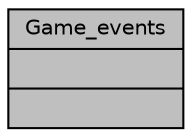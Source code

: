 digraph "Game_events"
{
 // LATEX_PDF_SIZE
  edge [fontname="Helvetica",fontsize="10",labelfontname="Helvetica",labelfontsize="10"];
  node [fontname="Helvetica",fontsize="10",shape=record];
  Node1 [label="{Game_events\n||}",height=0.2,width=0.4,color="black", fillcolor="grey75", style="filled", fontcolor="black",tooltip=" "];
}
